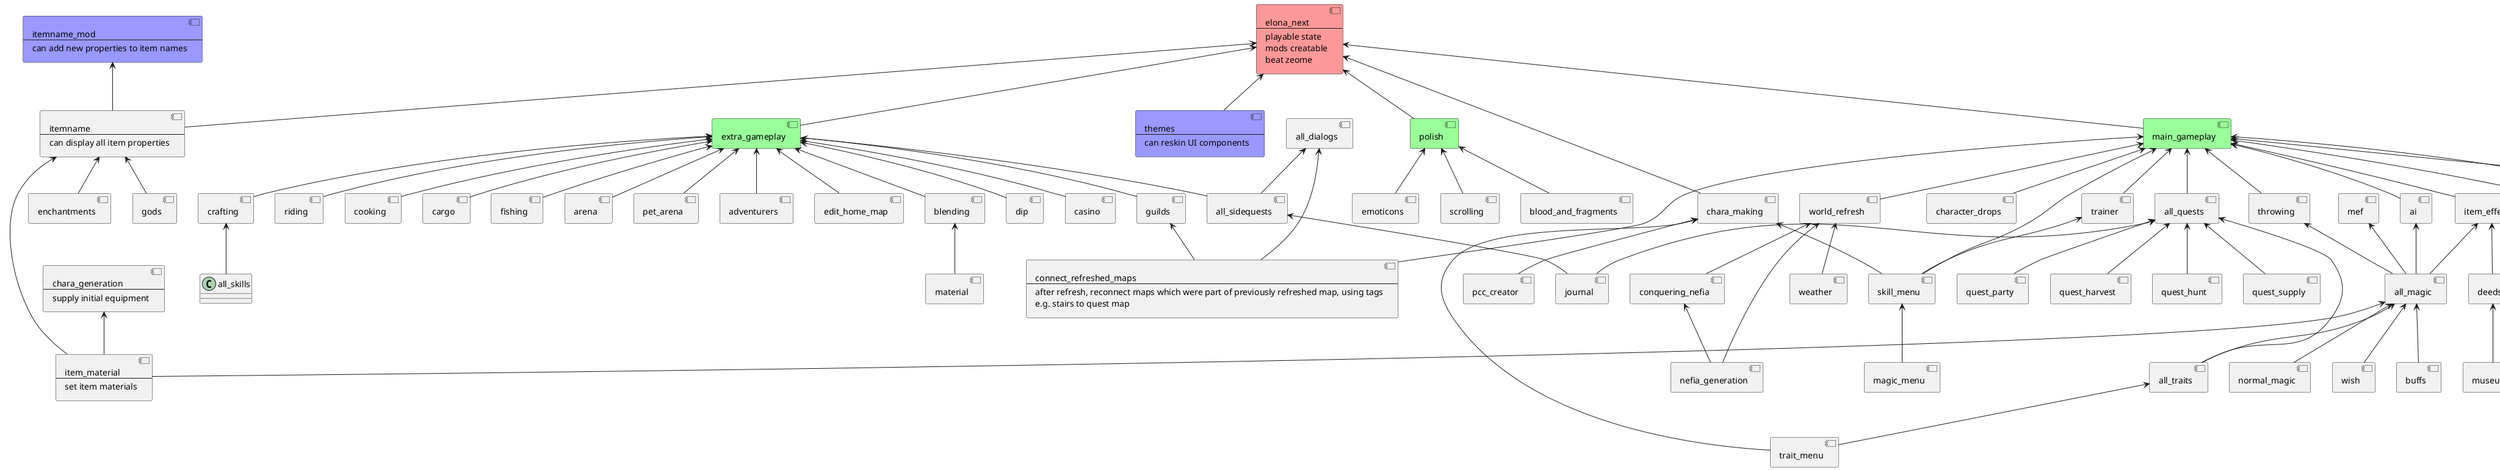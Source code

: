@startuml
component elona_next #FF9999 [
   elona_next
   --
   playable state
   mods creatable
   beat zeome
]
component itemname [
   itemname
   --
   can display all item properties
]
component itemname_mod #9999FF [
   itemname_mod
   --
   can add new properties to item names
]
component themes #9999FF [
themes
--
can reskin UI components
]
component chara_generation [
   chara_generation
   --
   supply initial equipment
]
component item_material [
   item_material
   --
   set item materials
]
component enchantments [
    enchantments
]
component all_magic [
    all_magic
]
component all_traits [
all_traits
]
component trait_menu [
trait_menu
]
component chara_making [
chara_making
]
component skill_menu [
skill_menu
]

component main_gameplay #99FF99 [
main_gameplay
]
component all_quests [
all_quests
]
component trainer [
trainer
]
component main_scenario [
main_scenario
]
component gods [
gods
]
component mef [
mef
]
component connect_refreshed_maps [
connect_refreshed_maps
--
after refresh, reconnect maps which were part of previously refreshed map, using tags
e.g. stairs to quest map
]
component all_dialogs [
all_dialogs
]
component food_effects [
food_effects
]
component item_effects [
item_effects
]
component blending [
blending
]
component material [
material
]
component dip [
dip
]
component casino [
casino
]
component deeds [
deeds
]
component shop [
shop
]
component museum [
museum
]
component ranch [
ranch
]
component wish [
wish
]
component blood_and_fragments [
blood_and_fragments
]
component polish #99FF99 [
polish
]
component emoticons [
emoticons
]
component pcc_creator [
pcc_creator
]
component buffs [
buffs
]
component normal_magic [
normal_magic
]
component magic_menu [
magic_menu
]
component riding [
riding
]
component adventurers [
adventurers
]
component scrolling [
scrolling
]
component guilds [
guilds
]
component scenes [
scenes
]
component journal [
journal
]
component throwing [
throwing
]
component your_home [
your_home
]
component tax [
tax
]
component upgrade_home [
upgrade_home
]
component servant_staying [
servant_staying
]
component guests [
guests
]
component edit_home_map [
edit_home_map
]
component crafting [
crafting
]
component anorexia [
anorexia
]
component cooking [
cooking
]
component cargo [
cargo
]
component fishing [
fishing
]
component conquering_nefia [
conquering_nefia
]
component nefia_generation [
nefia_generation
]
component world_refresh [
world_refresh
]
component weather [
weather
]
component character_drops [
character_drops
]
component arena [
arena
]
component pet_arena [
pet_arena
]
component card_and_statue [
card_and_statue
]
component ai [
ai
]
component extra_gameplay #99FF99 [
   extra_gameplay
]
component quest_party [
   quest_party
]
component quest_harvest [
   quest_harvest
]
component quest_hunt [
   quest_hunt
]
component quest_supply [
   quest_supply
]
component all_sidequests [
   all_sidequests
]
all_quests <-- quest_party
all_quests <-- quest_harvest
all_quests <-- quest_hunt
all_quests <-- quest_supply
all_dialogs <-- all_sidequests
all_sidequests <-- journal
extra_gameplay <-- all_sidequests

ai <-- all_magic
main_gameplay <-- ai
item_effects <-- card_and_statue
extra_gameplay <-- arena
extra_gameplay <-- pet_arena
world_refresh <-- weather
world_refresh <-- conquering_nefia
world_refresh <-- nefia_generation
conquering_nefia <-- nefia_generation
extra_gameplay <-- fishing
extra_gameplay <-- cargo
extra_gameplay <-- cooking
main_gameplay <-- anorexia
main_gameplay <-- world_refresh
crafting <-- all_skills
extra_gameplay <-- crafting
your_home <-- tax
your_home <-- upgrade_home
your_home <-- servant_staying
your_home <-- guests
extra_gameplay <-- edit_home_map
main_gameplay <-- your_home
throwing <-- all_magic
main_gameplay <-- throwing
all_quests <-- journal
main_scenario <-- scenes
guilds <-- connect_refreshed_maps
extra_gameplay <-- guilds
polish <-- scrolling
extra_gameplay <-- adventurers
extra_gameplay <-- riding
all_magic <-- buffs
all_magic <-- normal_magic
skill_menu <-- magic_menu
chara_making <-- pcc_creator
polish <-- blood_and_fragments
polish <-- emoticons
elona_next <-- polish
deeds <-- museum
deeds <-- ranch
deeds <-- shop
item_effects <-- deeds
extra_gameplay <-- casino
extra_gameplay <-- dip
all_magic <-- wish
blending <-- material
all_magic <-- item_material
extra_gameplay <-- blending
elona_next <-- extra_gameplay

item_effects <-- food_effects
item_effects <-- all_magic
main_gameplay <-- item_effects
main_gameplay <-- connect_refreshed_maps
all_dialogs <-- connect_refreshed_maps
mef <-- all_magic
elona_next <-- itemname
itemname <-- gods
main_gameplay <-- main_scenario
main_gameplay <-- all_quests
main_gameplay <-- character_drops
chara_making <-- trait_menu
chara_making <-- skill_menu
trainer <-- skill_menu
all_quests <-- all_traits
main_gameplay <-- skill_menu
main_gameplay <-- trainer
elona_next <-- main_gameplay
elona_next <-- chara_making
chara_generation <-- item_material
all_traits <-- trait_menu
all_magic <-- all_traits
itemname <-- item_material
itemname <-- enchantments
itemname_mod <-- itemname
elona_next <-- themes
@enduml
